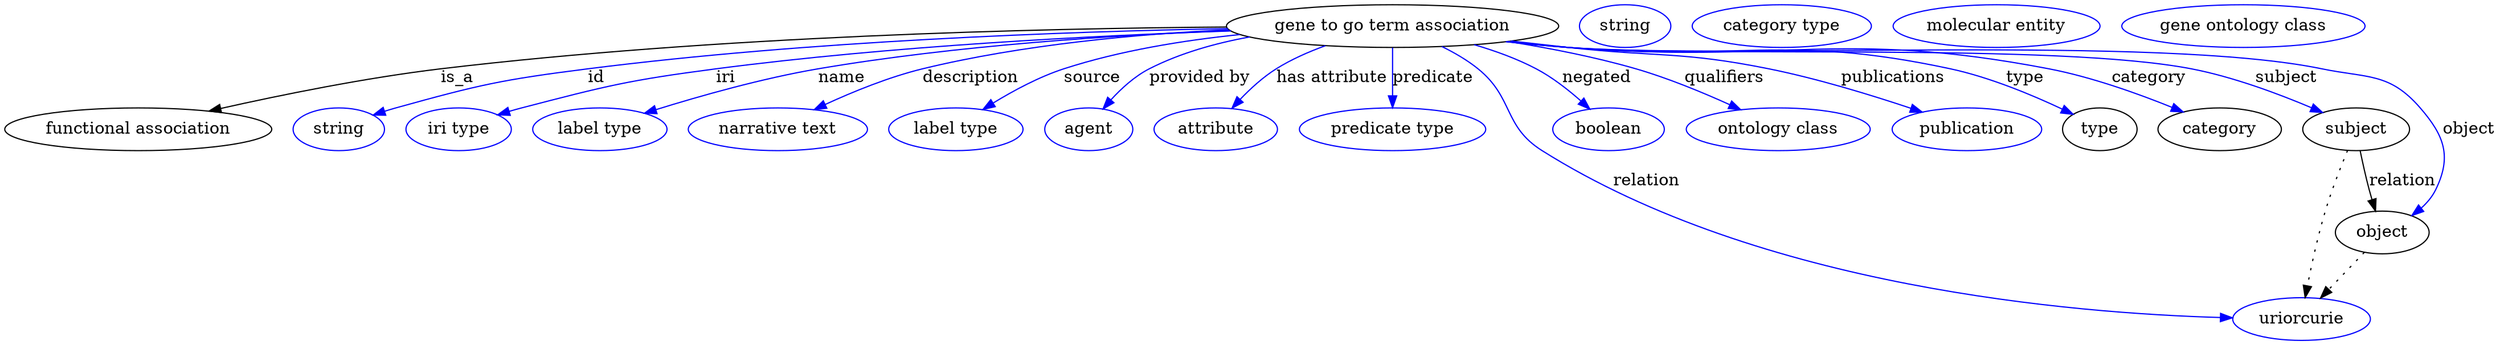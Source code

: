 digraph {
	graph [bb="0,0,2097.4,283"];
	node [label="\N"];
	"gene to go term association"	 [height=0.5,
		label="gene to go term association",
		pos="1169.4,265",
		width=3.8816];
	"functional association"	 [height=0.5,
		pos="112.44,178",
		width=3.1233];
	"gene to go term association" -> "functional association"	 [label=is_a,
		lp="380.44,221.5",
		pos="e,173.86,193.08 1032.5,261.4 837.93,255.85 491.2,244.23 366.44,229 304.18,221.4 234.38,206.95 183.73,195.36"];
	id	 [color=blue,
		height=0.5,
		label=string,
		pos="281.44,178",
		width=1.0652];
	"gene to go term association" -> id	 [color=blue,
		label=id,
		lp="497.44,221.5",
		pos="e,310.64,189.78 1034.6,260.24 867.39,253.92 591.94,242.02 490.44,229 417.99,219.71 399.63,216.22 329.44,196 326.46,195.14 323.4,\
194.18 320.33,193.17",
		style=solid];
	iri	 [color=blue,
		height=0.5,
		label="iri type",
		pos="382.44,178",
		width=1.2277];
	"gene to go term association" -> iri	 [color=blue,
		label=iri,
		lp="606.44,221.5",
		pos="e,415.6,189.99 1031.9,261.6 915.95,257.48 745.78,248.47 598.44,229 525.16,219.32 506.8,215.26 435.44,196 432.1,195.1 428.67,194.1 \
425.23,193.05",
		style=solid];
	name	 [color=blue,
		height=0.5,
		label="label type",
		pos="501.44,178",
		width=1.5707];
	"gene to go term association" -> name	 [color=blue,
		label=name,
		lp="704.44,221.5",
		pos="e,540.19,191.21 1039.8,258.27 919.76,251.52 750.2,240.49 684.44,229 638.11,220.91 586.62,206.01 550.08,194.39",
		style=solid];
	description	 [color=blue,
		height=0.5,
		label="narrative text",
		pos="651.44,178",
		width=2.0943];
	"gene to go term association" -> description	 [color=blue,
		label=description,
		lp="813.44,221.5",
		pos="e,682.87,194.42 1041.7,257.68 945.37,251.36 821.79,241.32 772.44,229 744.64,222.06 714.97,209.64 691.97,198.8",
		style=solid];
	source	 [color=blue,
		height=0.5,
		label="label type",
		pos="801.44,178",
		width=1.5707];
	"gene to go term association" -> source	 [color=blue,
		label=source,
		lp="915.94,221.5",
		pos="e,824.7,194.53 1054.8,254.62 992.12,248.07 921.33,238.98 891.44,229 871.03,222.19 850.01,210.58 833.42,200.16",
		style=solid];
	"provided by"	 [color=blue,
		height=0.5,
		label=agent,
		pos="913.44,178",
		width=1.0291];
	"gene to go term association" -> "provided by"	 [color=blue,
		label="provided by",
		lp="1006.9,221.5",
		pos="e,926.19,195.44 1066.5,252.75 1025,246.61 982.63,238.46 964.44,229 952.46,222.77 941.53,212.74 932.88,203.22",
		style=solid];
	"has attribute"	 [color=blue,
		height=0.5,
		label=attribute,
		pos="1020.4,178",
		width=1.4443];
	"gene to go term association" -> "has attribute"	 [color=blue,
		label="has attribute",
		lp="1118.4,221.5",
		pos="e,1034.5,195.55 1111.8,248.52 1098,243.33 1083.7,236.86 1071.4,229 1060.4,221.94 1049.9,212.13 1041.3,202.99",
		style=solid];
	predicate	 [color=blue,
		height=0.5,
		label="predicate type",
		pos="1169.4,178",
		width=2.1845];
	"gene to go term association" -> predicate	 [color=blue,
		label=predicate,
		lp="1203.9,221.5",
		pos="e,1169.4,196 1169.4,246.97 1169.4,235.19 1169.4,219.56 1169.4,206.16",
		style=solid];
	relation	 [color=blue,
		height=0.5,
		label=uriorcurie,
		pos="1933.4,18",
		width=1.6068];
	"gene to go term association" -> relation	 [color=blue,
		label=relation,
		lp="1397.4,134.5",
		pos="e,1880.2,25.082 1212.7,247.71 1223,242.53 1233.6,236.26 1242.4,229 1272.3,204.48 1262.8,180.78 1295.4,160 1391.4,98.867 1728.3,46.396 \
1870,26.513",
		style=solid];
	negated	 [color=blue,
		height=0.5,
		label=boolean,
		pos="1351.4,178",
		width=1.2999];
	"gene to go term association" -> negated	 [color=blue,
		label=negated,
		lp="1341.4,221.5",
		pos="e,1334.7,195.26 1239.5,249.4 1256.7,244.17 1274.7,237.45 1290.4,229 1303.6,221.92 1316.6,211.7 1327.1,202.26",
		style=solid];
	qualifiers	 [color=blue,
		height=0.5,
		label="ontology class",
		pos="1493.4,178",
		width=2.1484];
	"gene to go term association" -> qualifiers	 [color=blue,
		label=qualifiers,
		lp="1449.4,221.5",
		pos="e,1460.9,194.39 1268.8,252.29 1302.7,246.71 1340.6,239.08 1374.4,229 1400.8,221.14 1429.2,209.13 1451.6,198.73",
		style=solid];
	publications	 [color=blue,
		height=0.5,
		label=publication,
		pos="1651.4,178",
		width=1.7512];
	"gene to go term association" -> publications	 [color=blue,
		label=publications,
		lp="1586.4,221.5",
		pos="e,1612.9,192.33 1270.8,252.56 1286.7,250.66 1303,248.75 1318.4,247 1393.5,238.47 1413.5,244.29 1487.4,229 1527.1,220.8 1570.9,206.92 \
1603.3,195.72",
		style=solid];
	type	 [height=0.5,
		pos="1763.4,178",
		width=0.86659];
	"gene to go term association" -> type	 [color=blue,
		label=type,
		lp="1698.4,221.5",
		pos="e,1739.9,190.12 1267.9,252.21 1284.8,250.28 1302.1,248.45 1318.4,247 1458.6,234.56 1496.7,257.77 1634.4,229 1668.5,221.88 1705.2,\
206.54 1730.7,194.54",
		style=solid];
	category	 [height=0.5,
		pos="1864.4,178",
		width=1.4443];
	"gene to go term association" -> category	 [color=blue,
		label=category,
		lp="1804.4,221.5",
		pos="e,1832.4,192.23 1267.5,252.09 1284.5,250.16 1302,248.37 1318.4,247 1495.8,232.32 1543.7,262.7 1718.4,229 1754.8,221.99 1794.4,207.73 \
1823.1,196.07",
		style=solid];
	subject	 [height=0.5,
		pos="1979.4,178",
		width=1.2457];
	"gene to go term association" -> subject	 [color=blue,
		label=subject,
		lp="1916.9,221.5",
		pos="e,1950.4,191.74 1266.7,252.03 1283.9,250.09 1301.7,248.3 1318.4,247 1434.2,238.03 1726.5,251.27 1840.4,229 1875.6,222.12 1913.8,\
207.58 1941.2,195.79",
		style=solid];
	object	 [height=0.5,
		pos="2001.4,91",
		width=1.1013];
	"gene to go term association" -> object	 [color=blue,
		label=object,
		lp="2074.9,178",
		pos="e,2026.9,105.11 1266.3,251.99 1283.6,250.04 1301.6,248.26 1318.4,247 1457.9,236.6 1810.3,256.44 1947.4,229 1987.6,220.97 2006.4,\
226.77 2033.4,196 2054,172.55 2060,155.13 2046.4,127 2043.7,121.2 2039.4,116.04 2034.7,111.57",
		style=solid];
	association_type	 [color=blue,
		height=0.5,
		label=string,
		pos="1365.4,265",
		width=1.0652];
	association_category	 [color=blue,
		height=0.5,
		label="category type",
		pos="1497.4,265",
		width=2.0943];
	subject -> relation	 [pos="e,1936.3,36.006 1971.5,160.13 1965.6,146.37 1957.7,126.75 1952.4,109 1946.2,88.182 1941.3,64.102 1938,45.943",
		style=dotted];
	subject -> object	 [label=relation,
		lp="2018.4,134.5",
		pos="e,1995.7,108.86 1982.9,159.97 1984.9,150.18 1987.6,137.87 1990.4,127 1991.1,124.31 1991.9,121.51 1992.7,118.73"];
	"gene to go term association_subject"	 [color=blue,
		height=0.5,
		label="molecular entity",
		pos="1677.4,265",
		width=2.4192];
	object -> relation	 [pos="e,1949.6,35.346 1985.7,74.069 1977,64.805 1966.2,53.154 1956.6,42.876",
		style=dotted];
	"gene to go term association_object"	 [color=blue,
		height=0.5,
		label="gene ontology class",
		pos="1885.4,265",
		width=2.8525];
}
